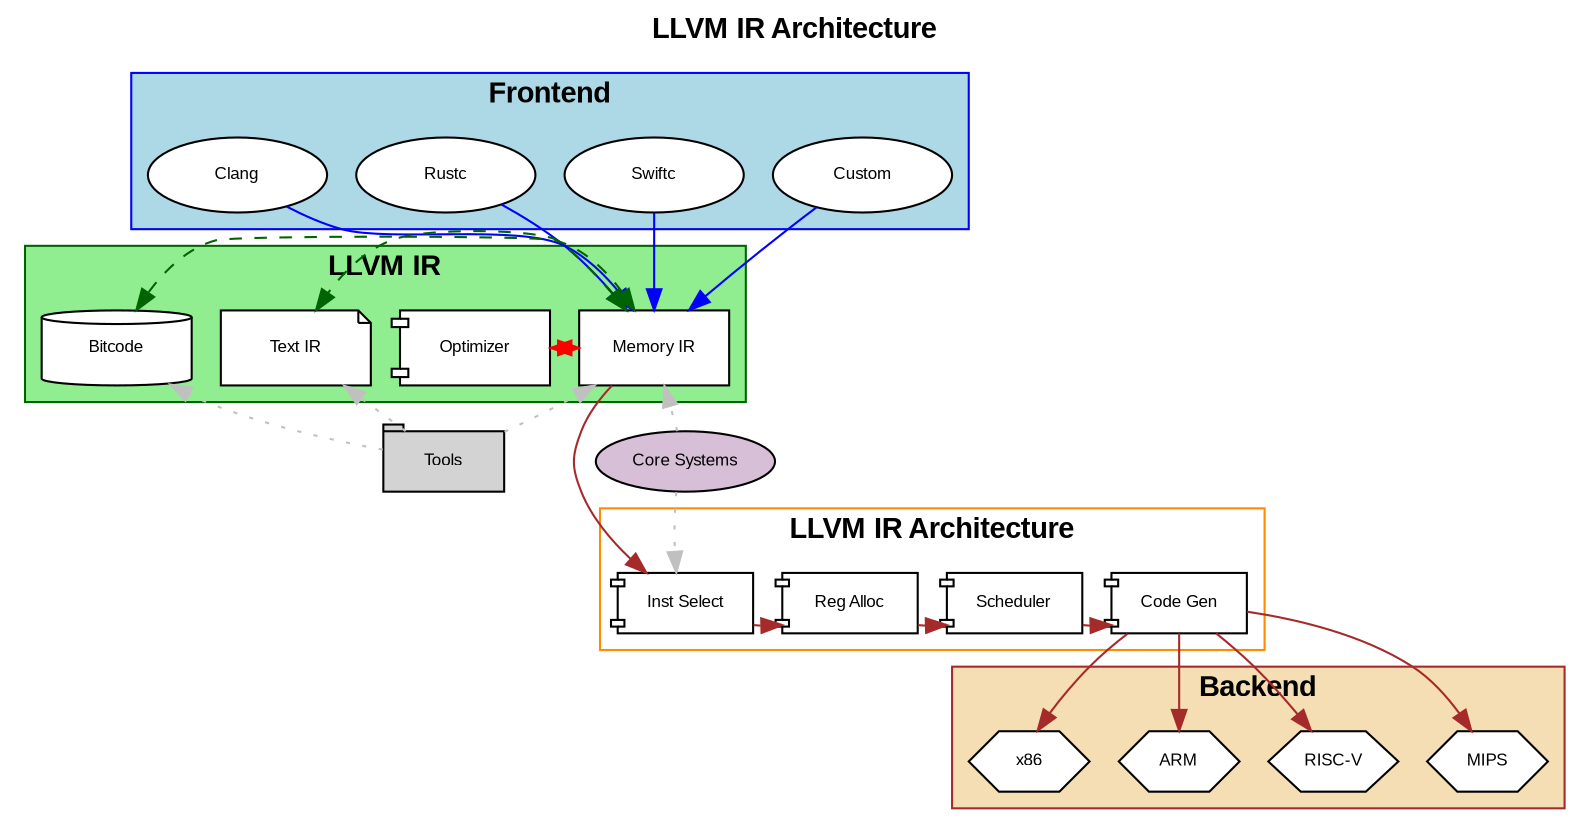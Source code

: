 digraph LLVMArchitecture {
    rankdir=TB;
    compound=true;
    nodesep=0.2;
    ranksep=0.3;
    fontname="Arial";
    concentrate=true;
    newrank=true;
    
    // 主标题
    labelloc="t";
    label=<<B>LLVM IR Architecture</B>>;
    fontsize=14;
    
    // ========== 调整节点尺寸以适应标签 ==========
    node [fontname="Arial", fontsize=8, fixedsize=false];
    edge [fontname="Arial", fontsize=7];
    
    // ========== 前端层 - 单行排列 ==========
    subgraph cluster_frontend {
        label=<<B>Frontend</B>>;
        color=blue;
        style=filled;
        fillcolor=lightblue;
        margin=8;
        
        node [shape=ellipse, style=filled, fillcolor=white, width=1.2, height=0.5];
        Clang [label="Clang"];
        Rustc [label="Rustc"];
        Swiftc [label="Swiftc"];
        CustomFE [label="Custom"];
    }
    
    // ========== LLVM IR层 - 单行排列 ==========
    subgraph cluster_middle {
        label=<<B>LLVM IR</B>>;
        color=darkgreen;
        style=filled;
        fillcolor=lightgreen;
        margin=8;
        
        node [style=filled, fillcolor=white, width=1.0, height=0.5];
        IRMemory [shape=box, label="Memory IR"];
        IRBitcode [shape=cylinder, label="Bitcode"];
        IRText [shape=note, label="Text IR"];
        Optimizer [shape=component, label="Optimizer"];
    }
    
    // ========== 工具和系统 - 单行排列 ==========
    {
        rank=same;
        Tools [shape=tab, label="Tools", style=filled, fillcolor=lightgray, width=0.8, height=0.4];
        Systems [shape=ellipse, label="Core Systems", style=filled, fillcolor=thistle, width=1.2, height=0.4];
    }
    
    // ========== 后端处理流程 - 单行排列 ==========
    subgraph cluster_backend_process {
        color=darkorange;
        margin=8;
        
        node [shape=component, style=filled, fillcolor=white, width=0.9, height=0.4];
        InstSelect [label="Inst Select"];
        RegAlloc [label="Reg Alloc"];
        Scheduler [label="Scheduler"];
        CodeGen [label="Code Gen"];
    }
    
    // ========== 目标平台 - 单行排列 ==========
    subgraph cluster_backend_targets {
        label=<<B>Backend</B>>;
        color=brown;
        style=filled;
        fillcolor=wheat;
        margin=8;
        
        node [shape=hexagon, style=filled, fillcolor=white, width=0.8, height=0.4];
        X86 [label="x86"];
        ARM [label="ARM"];
        RISC_V [label="RISC-V"];
        MIPS [label="MIPS"];
    }
    
    // ========== 强制同层级排列 ==========
    {rank=same; Clang; Rustc; Swiftc; CustomFE;}
    {rank=same; IRMemory; IRBitcode; IRText; Optimizer;}
    {rank=same; Tools; Systems;}
    {rank=same; InstSelect; RegAlloc; Scheduler; CodeGen;}
    {rank=same; X86; ARM; RISC_V; MIPS;}
    
    // ========== 最小化连接关系 ==========
    
    // 前端到IR
    edge [color=blue, style=solid];
    Clang -> IRMemory;
    Rustc -> IRMemory;
    Swiftc -> IRMemory;
    CustomFE -> IRMemory;
    
    // IR格式转换
    edge [color=darkgreen, style=dashed, minlen=1];
    IRMemory -> IRBitcode [dir=both];
    IRMemory -> IRText [dir=both];
    
    // 优化流程
    edge [color=red, style=solid];
    IRMemory -> Optimizer [dir=both];
    
    // 后端处理流程
    edge [color=brown, style=solid];
    IRMemory -> InstSelect;
    InstSelect -> RegAlloc;
    RegAlloc -> Scheduler;
    Scheduler -> CodeGen;
    
    // 目标平台
    CodeGen -> X86;
    CodeGen -> ARM;
    CodeGen -> RISC_V;
    CodeGen -> MIPS;
    
    // 工具和系统连接
    edge [color=gray, style=dotted];
    Tools -> IRMemory;
    Tools -> IRBitcode;
    Tools -> IRText;
    Systems -> IRMemory;
    Systems -> InstSelect;
    
    // ========== 隐形边确保紧凑对齐 ==========
    edge [style=invis, weight=10];
    // 前端水平对齐
    Clang -> Rustc -> Swiftc -> CustomFE;
    // IR层水平对齐
    IRMemory -> IRBitcode -> IRText -> Optimizer;
    // 工具系统水平对齐
    Tools -> Systems;
    // 后端处理水平对齐
    InstSelect -> RegAlloc -> Scheduler -> CodeGen;
    // 目标平台水平对齐
    X86 -> ARM -> RISC_V -> MIPS;
    
    // ========== 垂直流隐形边 ==========
    edge [style=invis, weight=1];
    CustomFE -> IRMemory;
    Optimizer -> Tools;
    Systems -> InstSelect;
    CodeGen -> X86;
}